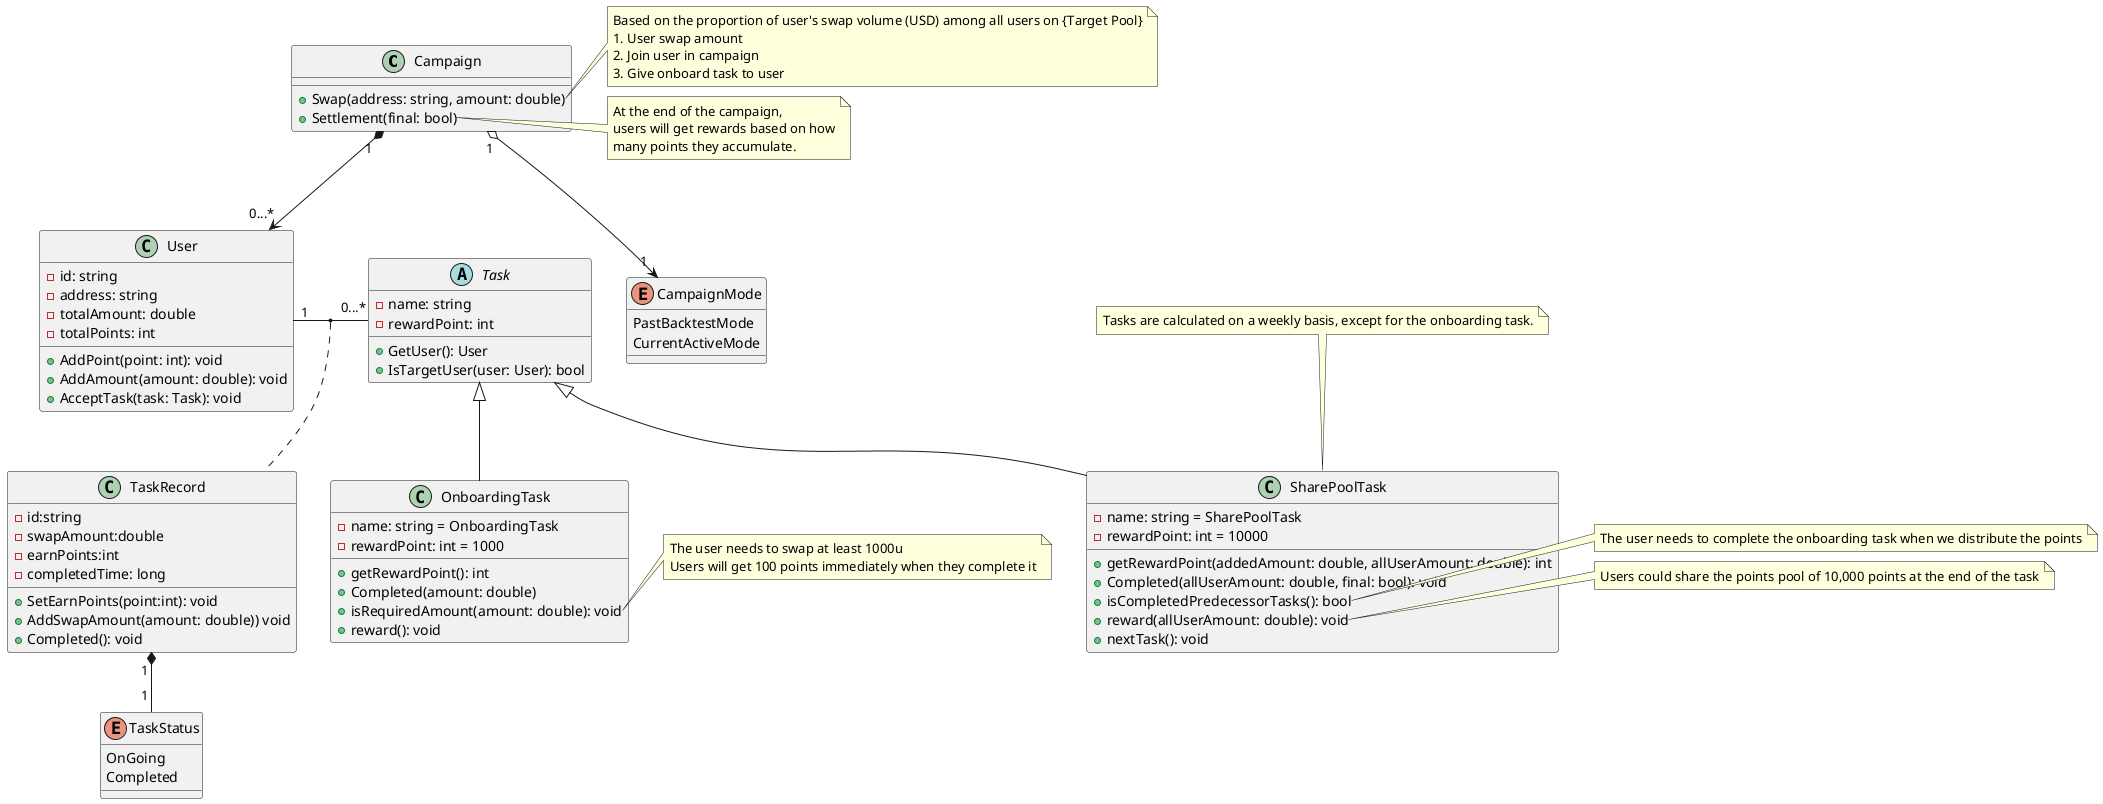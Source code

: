 @startuml

class Campaign{
    +Swap(address: string, amount: double)
    +Settlement(final: bool)
}

Campaign "1 " o--> "1 " CampaignMode
Campaign "1 " *--> "0...* " User

note right of Campaign::Swap
    Based on the proportion of user's swap volume (USD) among all users on {Target Pool}
    1. User swap amount
    2. Join user in campaign
    3. Give onboard task to user
end note

note right of Campaign::Settlement
    At the end of the campaign,
    users will get rewards based on how
    many points they accumulate.
end note

enum CampaignMode{
    PastBacktestMode
    CurrentActiveMode
}

class User{
    -id: string
    -address: string
    -totalAmount: double
    -totalPoints: int
    +AddPoint(point: int): void
    +AddAmount(amount: double): void
    +AcceptTask(task: Task): void
}

class TaskRecord{
    -id:string
    -swapAmount:double
    -earnPoints:int
    -completedTime: long
    +SetEarnPoints(point:int): void
    +AddSwapAmount(amount: double)) void
    +Completed(): void
}

User "1 " - "0...* " Task
(User, Task) .. TaskRecord
TaskRecord "1 " *-- "1 " TaskStatus

enum TaskStatus{
    OnGoing
    Completed
}

abstract Task{
    -name: string
    -rewardPoint: int
    +GetUser(): User
    +IsTargetUser(user: User): bool
}

class OnboardingTask extends Task{
    -name: string = OnboardingTask
    -rewardPoint: int = 1000
    +getRewardPoint(): int
    +Completed(amount: double)
    +isRequiredAmount(amount: double): void
    +reward(): void
}

note right of OnboardingTask::isRequiredAmount
    The user needs to swap at least 1000u
    Users will get 100 points immediately when they complete it
end note

class SharePoolTask extends Task{
    -name: string = SharePoolTask
    -rewardPoint: int = 10000
    +getRewardPoint(addedAmount: double, allUserAmount: double): int
    +Completed(allUserAmount: double, final: bool): void
    +isCompletedPredecessorTasks(): bool
    +reward(allUserAmount: double): void
    +nextTask(): void
}

note top of SharePoolTask
    Tasks are calculated on a weekly basis, except for the onboarding task.
end note

note right of SharePoolTask::isCompletedPredecessorTasks
    The user needs to complete the onboarding task when we distribute the points
end note

note right of SharePoolTask::"reward(allUserAmount: double)"
    Users could share the points pool of 10,000 points at the end of the task
end note

@enduml
